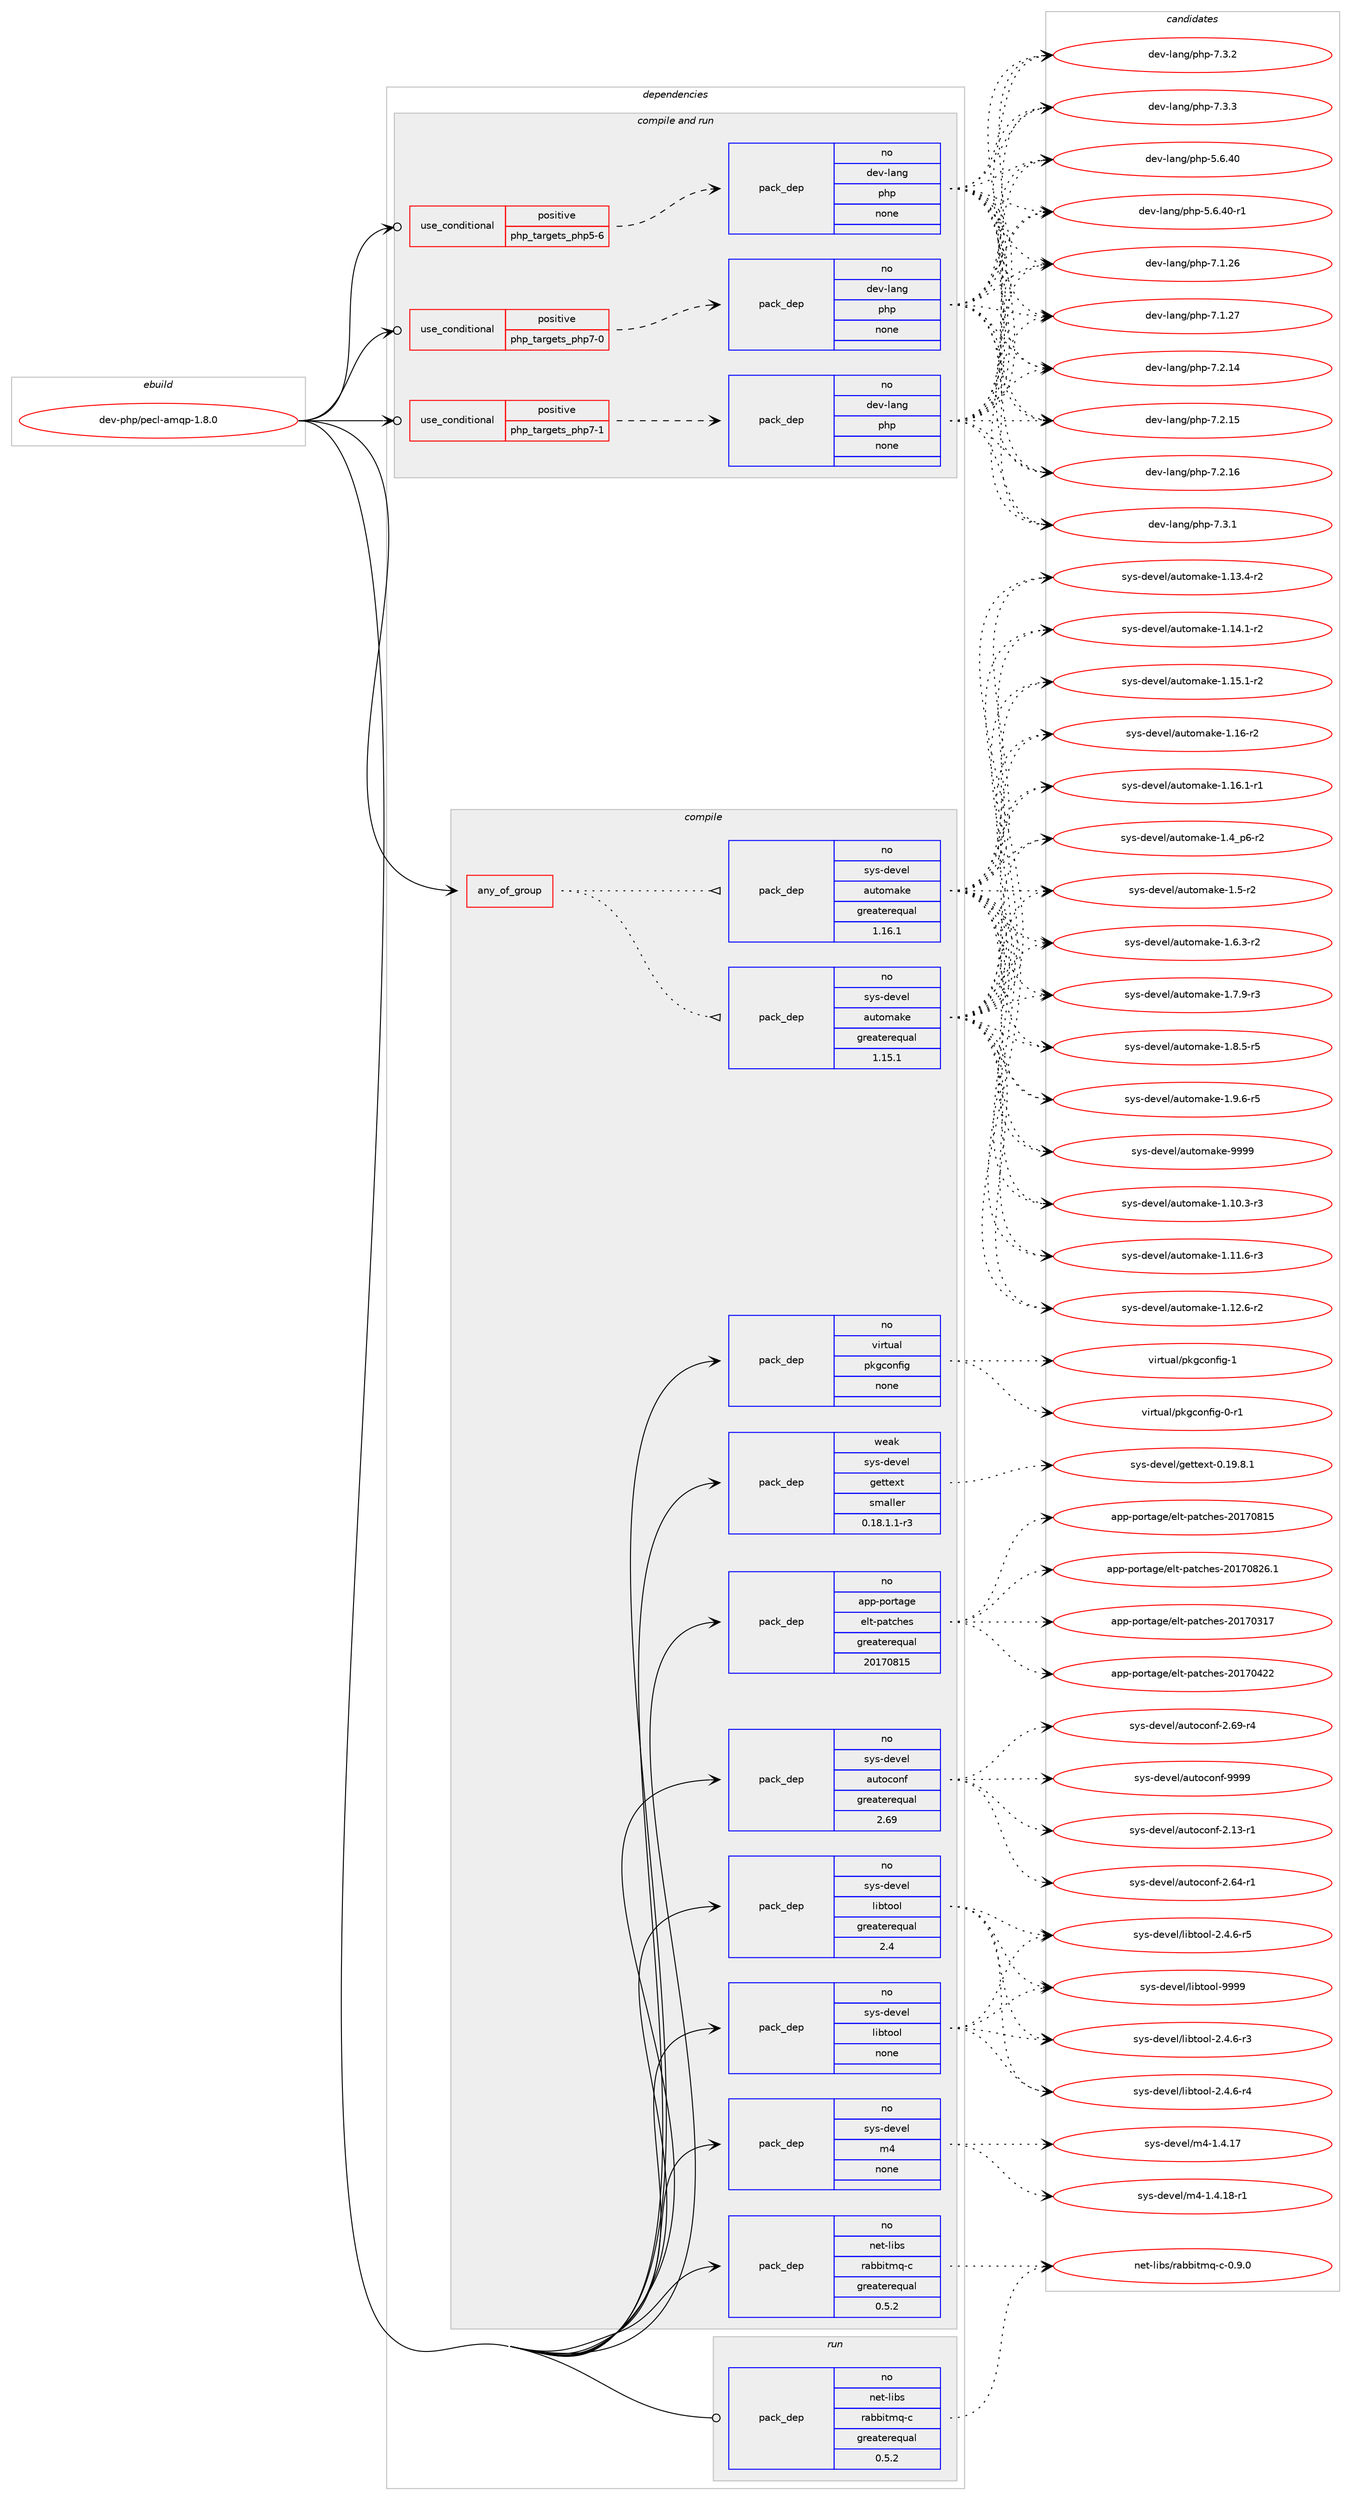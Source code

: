 digraph prolog {

# *************
# Graph options
# *************

newrank=true;
concentrate=true;
compound=true;
graph [rankdir=LR,fontname=Helvetica,fontsize=10,ranksep=1.5];#, ranksep=2.5, nodesep=0.2];
edge  [arrowhead=vee];
node  [fontname=Helvetica,fontsize=10];

# **********
# The ebuild
# **********

subgraph cluster_leftcol {
color=gray;
rank=same;
label=<<i>ebuild</i>>;
id [label="dev-php/pecl-amqp-1.8.0", color=red, width=4, href="../dev-php/pecl-amqp-1.8.0.svg"];
}

# ****************
# The dependencies
# ****************

subgraph cluster_midcol {
color=gray;
label=<<i>dependencies</i>>;
subgraph cluster_compile {
fillcolor="#eeeeee";
style=filled;
label=<<i>compile</i>>;
subgraph any22519 {
dependency1393144 [label=<<TABLE BORDER="0" CELLBORDER="1" CELLSPACING="0" CELLPADDING="4"><TR><TD CELLPADDING="10">any_of_group</TD></TR></TABLE>>, shape=none, color=red];subgraph pack1000709 {
dependency1393145 [label=<<TABLE BORDER="0" CELLBORDER="1" CELLSPACING="0" CELLPADDING="4" WIDTH="220"><TR><TD ROWSPAN="6" CELLPADDING="30">pack_dep</TD></TR><TR><TD WIDTH="110">no</TD></TR><TR><TD>sys-devel</TD></TR><TR><TD>automake</TD></TR><TR><TD>greaterequal</TD></TR><TR><TD>1.16.1</TD></TR></TABLE>>, shape=none, color=blue];
}
dependency1393144:e -> dependency1393145:w [weight=20,style="dotted",arrowhead="oinv"];
subgraph pack1000710 {
dependency1393146 [label=<<TABLE BORDER="0" CELLBORDER="1" CELLSPACING="0" CELLPADDING="4" WIDTH="220"><TR><TD ROWSPAN="6" CELLPADDING="30">pack_dep</TD></TR><TR><TD WIDTH="110">no</TD></TR><TR><TD>sys-devel</TD></TR><TR><TD>automake</TD></TR><TR><TD>greaterequal</TD></TR><TR><TD>1.15.1</TD></TR></TABLE>>, shape=none, color=blue];
}
dependency1393144:e -> dependency1393146:w [weight=20,style="dotted",arrowhead="oinv"];
}
id:e -> dependency1393144:w [weight=20,style="solid",arrowhead="vee"];
subgraph pack1000711 {
dependency1393147 [label=<<TABLE BORDER="0" CELLBORDER="1" CELLSPACING="0" CELLPADDING="4" WIDTH="220"><TR><TD ROWSPAN="6" CELLPADDING="30">pack_dep</TD></TR><TR><TD WIDTH="110">no</TD></TR><TR><TD>app-portage</TD></TR><TR><TD>elt-patches</TD></TR><TR><TD>greaterequal</TD></TR><TR><TD>20170815</TD></TR></TABLE>>, shape=none, color=blue];
}
id:e -> dependency1393147:w [weight=20,style="solid",arrowhead="vee"];
subgraph pack1000712 {
dependency1393148 [label=<<TABLE BORDER="0" CELLBORDER="1" CELLSPACING="0" CELLPADDING="4" WIDTH="220"><TR><TD ROWSPAN="6" CELLPADDING="30">pack_dep</TD></TR><TR><TD WIDTH="110">no</TD></TR><TR><TD>net-libs</TD></TR><TR><TD>rabbitmq-c</TD></TR><TR><TD>greaterequal</TD></TR><TR><TD>0.5.2</TD></TR></TABLE>>, shape=none, color=blue];
}
id:e -> dependency1393148:w [weight=20,style="solid",arrowhead="vee"];
subgraph pack1000713 {
dependency1393149 [label=<<TABLE BORDER="0" CELLBORDER="1" CELLSPACING="0" CELLPADDING="4" WIDTH="220"><TR><TD ROWSPAN="6" CELLPADDING="30">pack_dep</TD></TR><TR><TD WIDTH="110">no</TD></TR><TR><TD>sys-devel</TD></TR><TR><TD>autoconf</TD></TR><TR><TD>greaterequal</TD></TR><TR><TD>2.69</TD></TR></TABLE>>, shape=none, color=blue];
}
id:e -> dependency1393149:w [weight=20,style="solid",arrowhead="vee"];
subgraph pack1000714 {
dependency1393150 [label=<<TABLE BORDER="0" CELLBORDER="1" CELLSPACING="0" CELLPADDING="4" WIDTH="220"><TR><TD ROWSPAN="6" CELLPADDING="30">pack_dep</TD></TR><TR><TD WIDTH="110">no</TD></TR><TR><TD>sys-devel</TD></TR><TR><TD>libtool</TD></TR><TR><TD>greaterequal</TD></TR><TR><TD>2.4</TD></TR></TABLE>>, shape=none, color=blue];
}
id:e -> dependency1393150:w [weight=20,style="solid",arrowhead="vee"];
subgraph pack1000715 {
dependency1393151 [label=<<TABLE BORDER="0" CELLBORDER="1" CELLSPACING="0" CELLPADDING="4" WIDTH="220"><TR><TD ROWSPAN="6" CELLPADDING="30">pack_dep</TD></TR><TR><TD WIDTH="110">no</TD></TR><TR><TD>sys-devel</TD></TR><TR><TD>libtool</TD></TR><TR><TD>none</TD></TR><TR><TD></TD></TR></TABLE>>, shape=none, color=blue];
}
id:e -> dependency1393151:w [weight=20,style="solid",arrowhead="vee"];
subgraph pack1000716 {
dependency1393152 [label=<<TABLE BORDER="0" CELLBORDER="1" CELLSPACING="0" CELLPADDING="4" WIDTH="220"><TR><TD ROWSPAN="6" CELLPADDING="30">pack_dep</TD></TR><TR><TD WIDTH="110">no</TD></TR><TR><TD>sys-devel</TD></TR><TR><TD>m4</TD></TR><TR><TD>none</TD></TR><TR><TD></TD></TR></TABLE>>, shape=none, color=blue];
}
id:e -> dependency1393152:w [weight=20,style="solid",arrowhead="vee"];
subgraph pack1000717 {
dependency1393153 [label=<<TABLE BORDER="0" CELLBORDER="1" CELLSPACING="0" CELLPADDING="4" WIDTH="220"><TR><TD ROWSPAN="6" CELLPADDING="30">pack_dep</TD></TR><TR><TD WIDTH="110">no</TD></TR><TR><TD>virtual</TD></TR><TR><TD>pkgconfig</TD></TR><TR><TD>none</TD></TR><TR><TD></TD></TR></TABLE>>, shape=none, color=blue];
}
id:e -> dependency1393153:w [weight=20,style="solid",arrowhead="vee"];
subgraph pack1000718 {
dependency1393154 [label=<<TABLE BORDER="0" CELLBORDER="1" CELLSPACING="0" CELLPADDING="4" WIDTH="220"><TR><TD ROWSPAN="6" CELLPADDING="30">pack_dep</TD></TR><TR><TD WIDTH="110">weak</TD></TR><TR><TD>sys-devel</TD></TR><TR><TD>gettext</TD></TR><TR><TD>smaller</TD></TR><TR><TD>0.18.1.1-r3</TD></TR></TABLE>>, shape=none, color=blue];
}
id:e -> dependency1393154:w [weight=20,style="solid",arrowhead="vee"];
}
subgraph cluster_compileandrun {
fillcolor="#eeeeee";
style=filled;
label=<<i>compile and run</i>>;
subgraph cond369351 {
dependency1393155 [label=<<TABLE BORDER="0" CELLBORDER="1" CELLSPACING="0" CELLPADDING="4"><TR><TD ROWSPAN="3" CELLPADDING="10">use_conditional</TD></TR><TR><TD>positive</TD></TR><TR><TD>php_targets_php5-6</TD></TR></TABLE>>, shape=none, color=red];
subgraph pack1000719 {
dependency1393156 [label=<<TABLE BORDER="0" CELLBORDER="1" CELLSPACING="0" CELLPADDING="4" WIDTH="220"><TR><TD ROWSPAN="6" CELLPADDING="30">pack_dep</TD></TR><TR><TD WIDTH="110">no</TD></TR><TR><TD>dev-lang</TD></TR><TR><TD>php</TD></TR><TR><TD>none</TD></TR><TR><TD></TD></TR></TABLE>>, shape=none, color=blue];
}
dependency1393155:e -> dependency1393156:w [weight=20,style="dashed",arrowhead="vee"];
}
id:e -> dependency1393155:w [weight=20,style="solid",arrowhead="odotvee"];
subgraph cond369352 {
dependency1393157 [label=<<TABLE BORDER="0" CELLBORDER="1" CELLSPACING="0" CELLPADDING="4"><TR><TD ROWSPAN="3" CELLPADDING="10">use_conditional</TD></TR><TR><TD>positive</TD></TR><TR><TD>php_targets_php7-0</TD></TR></TABLE>>, shape=none, color=red];
subgraph pack1000720 {
dependency1393158 [label=<<TABLE BORDER="0" CELLBORDER="1" CELLSPACING="0" CELLPADDING="4" WIDTH="220"><TR><TD ROWSPAN="6" CELLPADDING="30">pack_dep</TD></TR><TR><TD WIDTH="110">no</TD></TR><TR><TD>dev-lang</TD></TR><TR><TD>php</TD></TR><TR><TD>none</TD></TR><TR><TD></TD></TR></TABLE>>, shape=none, color=blue];
}
dependency1393157:e -> dependency1393158:w [weight=20,style="dashed",arrowhead="vee"];
}
id:e -> dependency1393157:w [weight=20,style="solid",arrowhead="odotvee"];
subgraph cond369353 {
dependency1393159 [label=<<TABLE BORDER="0" CELLBORDER="1" CELLSPACING="0" CELLPADDING="4"><TR><TD ROWSPAN="3" CELLPADDING="10">use_conditional</TD></TR><TR><TD>positive</TD></TR><TR><TD>php_targets_php7-1</TD></TR></TABLE>>, shape=none, color=red];
subgraph pack1000721 {
dependency1393160 [label=<<TABLE BORDER="0" CELLBORDER="1" CELLSPACING="0" CELLPADDING="4" WIDTH="220"><TR><TD ROWSPAN="6" CELLPADDING="30">pack_dep</TD></TR><TR><TD WIDTH="110">no</TD></TR><TR><TD>dev-lang</TD></TR><TR><TD>php</TD></TR><TR><TD>none</TD></TR><TR><TD></TD></TR></TABLE>>, shape=none, color=blue];
}
dependency1393159:e -> dependency1393160:w [weight=20,style="dashed",arrowhead="vee"];
}
id:e -> dependency1393159:w [weight=20,style="solid",arrowhead="odotvee"];
}
subgraph cluster_run {
fillcolor="#eeeeee";
style=filled;
label=<<i>run</i>>;
subgraph pack1000722 {
dependency1393161 [label=<<TABLE BORDER="0" CELLBORDER="1" CELLSPACING="0" CELLPADDING="4" WIDTH="220"><TR><TD ROWSPAN="6" CELLPADDING="30">pack_dep</TD></TR><TR><TD WIDTH="110">no</TD></TR><TR><TD>net-libs</TD></TR><TR><TD>rabbitmq-c</TD></TR><TR><TD>greaterequal</TD></TR><TR><TD>0.5.2</TD></TR></TABLE>>, shape=none, color=blue];
}
id:e -> dependency1393161:w [weight=20,style="solid",arrowhead="odot"];
}
}

# **************
# The candidates
# **************

subgraph cluster_choices {
rank=same;
color=gray;
label=<<i>candidates</i>>;

subgraph choice1000709 {
color=black;
nodesep=1;
choice11512111545100101118101108479711711611110997107101454946494846514511451 [label="sys-devel/automake-1.10.3-r3", color=red, width=4,href="../sys-devel/automake-1.10.3-r3.svg"];
choice11512111545100101118101108479711711611110997107101454946494946544511451 [label="sys-devel/automake-1.11.6-r3", color=red, width=4,href="../sys-devel/automake-1.11.6-r3.svg"];
choice11512111545100101118101108479711711611110997107101454946495046544511450 [label="sys-devel/automake-1.12.6-r2", color=red, width=4,href="../sys-devel/automake-1.12.6-r2.svg"];
choice11512111545100101118101108479711711611110997107101454946495146524511450 [label="sys-devel/automake-1.13.4-r2", color=red, width=4,href="../sys-devel/automake-1.13.4-r2.svg"];
choice11512111545100101118101108479711711611110997107101454946495246494511450 [label="sys-devel/automake-1.14.1-r2", color=red, width=4,href="../sys-devel/automake-1.14.1-r2.svg"];
choice11512111545100101118101108479711711611110997107101454946495346494511450 [label="sys-devel/automake-1.15.1-r2", color=red, width=4,href="../sys-devel/automake-1.15.1-r2.svg"];
choice1151211154510010111810110847971171161111099710710145494649544511450 [label="sys-devel/automake-1.16-r2", color=red, width=4,href="../sys-devel/automake-1.16-r2.svg"];
choice11512111545100101118101108479711711611110997107101454946495446494511449 [label="sys-devel/automake-1.16.1-r1", color=red, width=4,href="../sys-devel/automake-1.16.1-r1.svg"];
choice115121115451001011181011084797117116111109971071014549465295112544511450 [label="sys-devel/automake-1.4_p6-r2", color=red, width=4,href="../sys-devel/automake-1.4_p6-r2.svg"];
choice11512111545100101118101108479711711611110997107101454946534511450 [label="sys-devel/automake-1.5-r2", color=red, width=4,href="../sys-devel/automake-1.5-r2.svg"];
choice115121115451001011181011084797117116111109971071014549465446514511450 [label="sys-devel/automake-1.6.3-r2", color=red, width=4,href="../sys-devel/automake-1.6.3-r2.svg"];
choice115121115451001011181011084797117116111109971071014549465546574511451 [label="sys-devel/automake-1.7.9-r3", color=red, width=4,href="../sys-devel/automake-1.7.9-r3.svg"];
choice115121115451001011181011084797117116111109971071014549465646534511453 [label="sys-devel/automake-1.8.5-r5", color=red, width=4,href="../sys-devel/automake-1.8.5-r5.svg"];
choice115121115451001011181011084797117116111109971071014549465746544511453 [label="sys-devel/automake-1.9.6-r5", color=red, width=4,href="../sys-devel/automake-1.9.6-r5.svg"];
choice115121115451001011181011084797117116111109971071014557575757 [label="sys-devel/automake-9999", color=red, width=4,href="../sys-devel/automake-9999.svg"];
dependency1393145:e -> choice11512111545100101118101108479711711611110997107101454946494846514511451:w [style=dotted,weight="100"];
dependency1393145:e -> choice11512111545100101118101108479711711611110997107101454946494946544511451:w [style=dotted,weight="100"];
dependency1393145:e -> choice11512111545100101118101108479711711611110997107101454946495046544511450:w [style=dotted,weight="100"];
dependency1393145:e -> choice11512111545100101118101108479711711611110997107101454946495146524511450:w [style=dotted,weight="100"];
dependency1393145:e -> choice11512111545100101118101108479711711611110997107101454946495246494511450:w [style=dotted,weight="100"];
dependency1393145:e -> choice11512111545100101118101108479711711611110997107101454946495346494511450:w [style=dotted,weight="100"];
dependency1393145:e -> choice1151211154510010111810110847971171161111099710710145494649544511450:w [style=dotted,weight="100"];
dependency1393145:e -> choice11512111545100101118101108479711711611110997107101454946495446494511449:w [style=dotted,weight="100"];
dependency1393145:e -> choice115121115451001011181011084797117116111109971071014549465295112544511450:w [style=dotted,weight="100"];
dependency1393145:e -> choice11512111545100101118101108479711711611110997107101454946534511450:w [style=dotted,weight="100"];
dependency1393145:e -> choice115121115451001011181011084797117116111109971071014549465446514511450:w [style=dotted,weight="100"];
dependency1393145:e -> choice115121115451001011181011084797117116111109971071014549465546574511451:w [style=dotted,weight="100"];
dependency1393145:e -> choice115121115451001011181011084797117116111109971071014549465646534511453:w [style=dotted,weight="100"];
dependency1393145:e -> choice115121115451001011181011084797117116111109971071014549465746544511453:w [style=dotted,weight="100"];
dependency1393145:e -> choice115121115451001011181011084797117116111109971071014557575757:w [style=dotted,weight="100"];
}
subgraph choice1000710 {
color=black;
nodesep=1;
choice11512111545100101118101108479711711611110997107101454946494846514511451 [label="sys-devel/automake-1.10.3-r3", color=red, width=4,href="../sys-devel/automake-1.10.3-r3.svg"];
choice11512111545100101118101108479711711611110997107101454946494946544511451 [label="sys-devel/automake-1.11.6-r3", color=red, width=4,href="../sys-devel/automake-1.11.6-r3.svg"];
choice11512111545100101118101108479711711611110997107101454946495046544511450 [label="sys-devel/automake-1.12.6-r2", color=red, width=4,href="../sys-devel/automake-1.12.6-r2.svg"];
choice11512111545100101118101108479711711611110997107101454946495146524511450 [label="sys-devel/automake-1.13.4-r2", color=red, width=4,href="../sys-devel/automake-1.13.4-r2.svg"];
choice11512111545100101118101108479711711611110997107101454946495246494511450 [label="sys-devel/automake-1.14.1-r2", color=red, width=4,href="../sys-devel/automake-1.14.1-r2.svg"];
choice11512111545100101118101108479711711611110997107101454946495346494511450 [label="sys-devel/automake-1.15.1-r2", color=red, width=4,href="../sys-devel/automake-1.15.1-r2.svg"];
choice1151211154510010111810110847971171161111099710710145494649544511450 [label="sys-devel/automake-1.16-r2", color=red, width=4,href="../sys-devel/automake-1.16-r2.svg"];
choice11512111545100101118101108479711711611110997107101454946495446494511449 [label="sys-devel/automake-1.16.1-r1", color=red, width=4,href="../sys-devel/automake-1.16.1-r1.svg"];
choice115121115451001011181011084797117116111109971071014549465295112544511450 [label="sys-devel/automake-1.4_p6-r2", color=red, width=4,href="../sys-devel/automake-1.4_p6-r2.svg"];
choice11512111545100101118101108479711711611110997107101454946534511450 [label="sys-devel/automake-1.5-r2", color=red, width=4,href="../sys-devel/automake-1.5-r2.svg"];
choice115121115451001011181011084797117116111109971071014549465446514511450 [label="sys-devel/automake-1.6.3-r2", color=red, width=4,href="../sys-devel/automake-1.6.3-r2.svg"];
choice115121115451001011181011084797117116111109971071014549465546574511451 [label="sys-devel/automake-1.7.9-r3", color=red, width=4,href="../sys-devel/automake-1.7.9-r3.svg"];
choice115121115451001011181011084797117116111109971071014549465646534511453 [label="sys-devel/automake-1.8.5-r5", color=red, width=4,href="../sys-devel/automake-1.8.5-r5.svg"];
choice115121115451001011181011084797117116111109971071014549465746544511453 [label="sys-devel/automake-1.9.6-r5", color=red, width=4,href="../sys-devel/automake-1.9.6-r5.svg"];
choice115121115451001011181011084797117116111109971071014557575757 [label="sys-devel/automake-9999", color=red, width=4,href="../sys-devel/automake-9999.svg"];
dependency1393146:e -> choice11512111545100101118101108479711711611110997107101454946494846514511451:w [style=dotted,weight="100"];
dependency1393146:e -> choice11512111545100101118101108479711711611110997107101454946494946544511451:w [style=dotted,weight="100"];
dependency1393146:e -> choice11512111545100101118101108479711711611110997107101454946495046544511450:w [style=dotted,weight="100"];
dependency1393146:e -> choice11512111545100101118101108479711711611110997107101454946495146524511450:w [style=dotted,weight="100"];
dependency1393146:e -> choice11512111545100101118101108479711711611110997107101454946495246494511450:w [style=dotted,weight="100"];
dependency1393146:e -> choice11512111545100101118101108479711711611110997107101454946495346494511450:w [style=dotted,weight="100"];
dependency1393146:e -> choice1151211154510010111810110847971171161111099710710145494649544511450:w [style=dotted,weight="100"];
dependency1393146:e -> choice11512111545100101118101108479711711611110997107101454946495446494511449:w [style=dotted,weight="100"];
dependency1393146:e -> choice115121115451001011181011084797117116111109971071014549465295112544511450:w [style=dotted,weight="100"];
dependency1393146:e -> choice11512111545100101118101108479711711611110997107101454946534511450:w [style=dotted,weight="100"];
dependency1393146:e -> choice115121115451001011181011084797117116111109971071014549465446514511450:w [style=dotted,weight="100"];
dependency1393146:e -> choice115121115451001011181011084797117116111109971071014549465546574511451:w [style=dotted,weight="100"];
dependency1393146:e -> choice115121115451001011181011084797117116111109971071014549465646534511453:w [style=dotted,weight="100"];
dependency1393146:e -> choice115121115451001011181011084797117116111109971071014549465746544511453:w [style=dotted,weight="100"];
dependency1393146:e -> choice115121115451001011181011084797117116111109971071014557575757:w [style=dotted,weight="100"];
}
subgraph choice1000711 {
color=black;
nodesep=1;
choice97112112451121111141169710310147101108116451129711699104101115455048495548514955 [label="app-portage/elt-patches-20170317", color=red, width=4,href="../app-portage/elt-patches-20170317.svg"];
choice97112112451121111141169710310147101108116451129711699104101115455048495548525050 [label="app-portage/elt-patches-20170422", color=red, width=4,href="../app-portage/elt-patches-20170422.svg"];
choice97112112451121111141169710310147101108116451129711699104101115455048495548564953 [label="app-portage/elt-patches-20170815", color=red, width=4,href="../app-portage/elt-patches-20170815.svg"];
choice971121124511211111411697103101471011081164511297116991041011154550484955485650544649 [label="app-portage/elt-patches-20170826.1", color=red, width=4,href="../app-portage/elt-patches-20170826.1.svg"];
dependency1393147:e -> choice97112112451121111141169710310147101108116451129711699104101115455048495548514955:w [style=dotted,weight="100"];
dependency1393147:e -> choice97112112451121111141169710310147101108116451129711699104101115455048495548525050:w [style=dotted,weight="100"];
dependency1393147:e -> choice97112112451121111141169710310147101108116451129711699104101115455048495548564953:w [style=dotted,weight="100"];
dependency1393147:e -> choice971121124511211111411697103101471011081164511297116991041011154550484955485650544649:w [style=dotted,weight="100"];
}
subgraph choice1000712 {
color=black;
nodesep=1;
choice1101011164510810598115471149798981051161091134599454846574648 [label="net-libs/rabbitmq-c-0.9.0", color=red, width=4,href="../net-libs/rabbitmq-c-0.9.0.svg"];
dependency1393148:e -> choice1101011164510810598115471149798981051161091134599454846574648:w [style=dotted,weight="100"];
}
subgraph choice1000713 {
color=black;
nodesep=1;
choice1151211154510010111810110847971171161119911111010245504649514511449 [label="sys-devel/autoconf-2.13-r1", color=red, width=4,href="../sys-devel/autoconf-2.13-r1.svg"];
choice1151211154510010111810110847971171161119911111010245504654524511449 [label="sys-devel/autoconf-2.64-r1", color=red, width=4,href="../sys-devel/autoconf-2.64-r1.svg"];
choice1151211154510010111810110847971171161119911111010245504654574511452 [label="sys-devel/autoconf-2.69-r4", color=red, width=4,href="../sys-devel/autoconf-2.69-r4.svg"];
choice115121115451001011181011084797117116111991111101024557575757 [label="sys-devel/autoconf-9999", color=red, width=4,href="../sys-devel/autoconf-9999.svg"];
dependency1393149:e -> choice1151211154510010111810110847971171161119911111010245504649514511449:w [style=dotted,weight="100"];
dependency1393149:e -> choice1151211154510010111810110847971171161119911111010245504654524511449:w [style=dotted,weight="100"];
dependency1393149:e -> choice1151211154510010111810110847971171161119911111010245504654574511452:w [style=dotted,weight="100"];
dependency1393149:e -> choice115121115451001011181011084797117116111991111101024557575757:w [style=dotted,weight="100"];
}
subgraph choice1000714 {
color=black;
nodesep=1;
choice1151211154510010111810110847108105981161111111084550465246544511451 [label="sys-devel/libtool-2.4.6-r3", color=red, width=4,href="../sys-devel/libtool-2.4.6-r3.svg"];
choice1151211154510010111810110847108105981161111111084550465246544511452 [label="sys-devel/libtool-2.4.6-r4", color=red, width=4,href="../sys-devel/libtool-2.4.6-r4.svg"];
choice1151211154510010111810110847108105981161111111084550465246544511453 [label="sys-devel/libtool-2.4.6-r5", color=red, width=4,href="../sys-devel/libtool-2.4.6-r5.svg"];
choice1151211154510010111810110847108105981161111111084557575757 [label="sys-devel/libtool-9999", color=red, width=4,href="../sys-devel/libtool-9999.svg"];
dependency1393150:e -> choice1151211154510010111810110847108105981161111111084550465246544511451:w [style=dotted,weight="100"];
dependency1393150:e -> choice1151211154510010111810110847108105981161111111084550465246544511452:w [style=dotted,weight="100"];
dependency1393150:e -> choice1151211154510010111810110847108105981161111111084550465246544511453:w [style=dotted,weight="100"];
dependency1393150:e -> choice1151211154510010111810110847108105981161111111084557575757:w [style=dotted,weight="100"];
}
subgraph choice1000715 {
color=black;
nodesep=1;
choice1151211154510010111810110847108105981161111111084550465246544511451 [label="sys-devel/libtool-2.4.6-r3", color=red, width=4,href="../sys-devel/libtool-2.4.6-r3.svg"];
choice1151211154510010111810110847108105981161111111084550465246544511452 [label="sys-devel/libtool-2.4.6-r4", color=red, width=4,href="../sys-devel/libtool-2.4.6-r4.svg"];
choice1151211154510010111810110847108105981161111111084550465246544511453 [label="sys-devel/libtool-2.4.6-r5", color=red, width=4,href="../sys-devel/libtool-2.4.6-r5.svg"];
choice1151211154510010111810110847108105981161111111084557575757 [label="sys-devel/libtool-9999", color=red, width=4,href="../sys-devel/libtool-9999.svg"];
dependency1393151:e -> choice1151211154510010111810110847108105981161111111084550465246544511451:w [style=dotted,weight="100"];
dependency1393151:e -> choice1151211154510010111810110847108105981161111111084550465246544511452:w [style=dotted,weight="100"];
dependency1393151:e -> choice1151211154510010111810110847108105981161111111084550465246544511453:w [style=dotted,weight="100"];
dependency1393151:e -> choice1151211154510010111810110847108105981161111111084557575757:w [style=dotted,weight="100"];
}
subgraph choice1000716 {
color=black;
nodesep=1;
choice11512111545100101118101108471095245494652464955 [label="sys-devel/m4-1.4.17", color=red, width=4,href="../sys-devel/m4-1.4.17.svg"];
choice115121115451001011181011084710952454946524649564511449 [label="sys-devel/m4-1.4.18-r1", color=red, width=4,href="../sys-devel/m4-1.4.18-r1.svg"];
dependency1393152:e -> choice11512111545100101118101108471095245494652464955:w [style=dotted,weight="100"];
dependency1393152:e -> choice115121115451001011181011084710952454946524649564511449:w [style=dotted,weight="100"];
}
subgraph choice1000717 {
color=black;
nodesep=1;
choice11810511411611797108471121071039911111010210510345484511449 [label="virtual/pkgconfig-0-r1", color=red, width=4,href="../virtual/pkgconfig-0-r1.svg"];
choice1181051141161179710847112107103991111101021051034549 [label="virtual/pkgconfig-1", color=red, width=4,href="../virtual/pkgconfig-1.svg"];
dependency1393153:e -> choice11810511411611797108471121071039911111010210510345484511449:w [style=dotted,weight="100"];
dependency1393153:e -> choice1181051141161179710847112107103991111101021051034549:w [style=dotted,weight="100"];
}
subgraph choice1000718 {
color=black;
nodesep=1;
choice1151211154510010111810110847103101116116101120116454846495746564649 [label="sys-devel/gettext-0.19.8.1", color=red, width=4,href="../sys-devel/gettext-0.19.8.1.svg"];
dependency1393154:e -> choice1151211154510010111810110847103101116116101120116454846495746564649:w [style=dotted,weight="100"];
}
subgraph choice1000719 {
color=black;
nodesep=1;
choice10010111845108971101034711210411245534654465248 [label="dev-lang/php-5.6.40", color=red, width=4,href="../dev-lang/php-5.6.40.svg"];
choice100101118451089711010347112104112455346544652484511449 [label="dev-lang/php-5.6.40-r1", color=red, width=4,href="../dev-lang/php-5.6.40-r1.svg"];
choice10010111845108971101034711210411245554649465054 [label="dev-lang/php-7.1.26", color=red, width=4,href="../dev-lang/php-7.1.26.svg"];
choice10010111845108971101034711210411245554649465055 [label="dev-lang/php-7.1.27", color=red, width=4,href="../dev-lang/php-7.1.27.svg"];
choice10010111845108971101034711210411245554650464952 [label="dev-lang/php-7.2.14", color=red, width=4,href="../dev-lang/php-7.2.14.svg"];
choice10010111845108971101034711210411245554650464953 [label="dev-lang/php-7.2.15", color=red, width=4,href="../dev-lang/php-7.2.15.svg"];
choice10010111845108971101034711210411245554650464954 [label="dev-lang/php-7.2.16", color=red, width=4,href="../dev-lang/php-7.2.16.svg"];
choice100101118451089711010347112104112455546514649 [label="dev-lang/php-7.3.1", color=red, width=4,href="../dev-lang/php-7.3.1.svg"];
choice100101118451089711010347112104112455546514650 [label="dev-lang/php-7.3.2", color=red, width=4,href="../dev-lang/php-7.3.2.svg"];
choice100101118451089711010347112104112455546514651 [label="dev-lang/php-7.3.3", color=red, width=4,href="../dev-lang/php-7.3.3.svg"];
dependency1393156:e -> choice10010111845108971101034711210411245534654465248:w [style=dotted,weight="100"];
dependency1393156:e -> choice100101118451089711010347112104112455346544652484511449:w [style=dotted,weight="100"];
dependency1393156:e -> choice10010111845108971101034711210411245554649465054:w [style=dotted,weight="100"];
dependency1393156:e -> choice10010111845108971101034711210411245554649465055:w [style=dotted,weight="100"];
dependency1393156:e -> choice10010111845108971101034711210411245554650464952:w [style=dotted,weight="100"];
dependency1393156:e -> choice10010111845108971101034711210411245554650464953:w [style=dotted,weight="100"];
dependency1393156:e -> choice10010111845108971101034711210411245554650464954:w [style=dotted,weight="100"];
dependency1393156:e -> choice100101118451089711010347112104112455546514649:w [style=dotted,weight="100"];
dependency1393156:e -> choice100101118451089711010347112104112455546514650:w [style=dotted,weight="100"];
dependency1393156:e -> choice100101118451089711010347112104112455546514651:w [style=dotted,weight="100"];
}
subgraph choice1000720 {
color=black;
nodesep=1;
choice10010111845108971101034711210411245534654465248 [label="dev-lang/php-5.6.40", color=red, width=4,href="../dev-lang/php-5.6.40.svg"];
choice100101118451089711010347112104112455346544652484511449 [label="dev-lang/php-5.6.40-r1", color=red, width=4,href="../dev-lang/php-5.6.40-r1.svg"];
choice10010111845108971101034711210411245554649465054 [label="dev-lang/php-7.1.26", color=red, width=4,href="../dev-lang/php-7.1.26.svg"];
choice10010111845108971101034711210411245554649465055 [label="dev-lang/php-7.1.27", color=red, width=4,href="../dev-lang/php-7.1.27.svg"];
choice10010111845108971101034711210411245554650464952 [label="dev-lang/php-7.2.14", color=red, width=4,href="../dev-lang/php-7.2.14.svg"];
choice10010111845108971101034711210411245554650464953 [label="dev-lang/php-7.2.15", color=red, width=4,href="../dev-lang/php-7.2.15.svg"];
choice10010111845108971101034711210411245554650464954 [label="dev-lang/php-7.2.16", color=red, width=4,href="../dev-lang/php-7.2.16.svg"];
choice100101118451089711010347112104112455546514649 [label="dev-lang/php-7.3.1", color=red, width=4,href="../dev-lang/php-7.3.1.svg"];
choice100101118451089711010347112104112455546514650 [label="dev-lang/php-7.3.2", color=red, width=4,href="../dev-lang/php-7.3.2.svg"];
choice100101118451089711010347112104112455546514651 [label="dev-lang/php-7.3.3", color=red, width=4,href="../dev-lang/php-7.3.3.svg"];
dependency1393158:e -> choice10010111845108971101034711210411245534654465248:w [style=dotted,weight="100"];
dependency1393158:e -> choice100101118451089711010347112104112455346544652484511449:w [style=dotted,weight="100"];
dependency1393158:e -> choice10010111845108971101034711210411245554649465054:w [style=dotted,weight="100"];
dependency1393158:e -> choice10010111845108971101034711210411245554649465055:w [style=dotted,weight="100"];
dependency1393158:e -> choice10010111845108971101034711210411245554650464952:w [style=dotted,weight="100"];
dependency1393158:e -> choice10010111845108971101034711210411245554650464953:w [style=dotted,weight="100"];
dependency1393158:e -> choice10010111845108971101034711210411245554650464954:w [style=dotted,weight="100"];
dependency1393158:e -> choice100101118451089711010347112104112455546514649:w [style=dotted,weight="100"];
dependency1393158:e -> choice100101118451089711010347112104112455546514650:w [style=dotted,weight="100"];
dependency1393158:e -> choice100101118451089711010347112104112455546514651:w [style=dotted,weight="100"];
}
subgraph choice1000721 {
color=black;
nodesep=1;
choice10010111845108971101034711210411245534654465248 [label="dev-lang/php-5.6.40", color=red, width=4,href="../dev-lang/php-5.6.40.svg"];
choice100101118451089711010347112104112455346544652484511449 [label="dev-lang/php-5.6.40-r1", color=red, width=4,href="../dev-lang/php-5.6.40-r1.svg"];
choice10010111845108971101034711210411245554649465054 [label="dev-lang/php-7.1.26", color=red, width=4,href="../dev-lang/php-7.1.26.svg"];
choice10010111845108971101034711210411245554649465055 [label="dev-lang/php-7.1.27", color=red, width=4,href="../dev-lang/php-7.1.27.svg"];
choice10010111845108971101034711210411245554650464952 [label="dev-lang/php-7.2.14", color=red, width=4,href="../dev-lang/php-7.2.14.svg"];
choice10010111845108971101034711210411245554650464953 [label="dev-lang/php-7.2.15", color=red, width=4,href="../dev-lang/php-7.2.15.svg"];
choice10010111845108971101034711210411245554650464954 [label="dev-lang/php-7.2.16", color=red, width=4,href="../dev-lang/php-7.2.16.svg"];
choice100101118451089711010347112104112455546514649 [label="dev-lang/php-7.3.1", color=red, width=4,href="../dev-lang/php-7.3.1.svg"];
choice100101118451089711010347112104112455546514650 [label="dev-lang/php-7.3.2", color=red, width=4,href="../dev-lang/php-7.3.2.svg"];
choice100101118451089711010347112104112455546514651 [label="dev-lang/php-7.3.3", color=red, width=4,href="../dev-lang/php-7.3.3.svg"];
dependency1393160:e -> choice10010111845108971101034711210411245534654465248:w [style=dotted,weight="100"];
dependency1393160:e -> choice100101118451089711010347112104112455346544652484511449:w [style=dotted,weight="100"];
dependency1393160:e -> choice10010111845108971101034711210411245554649465054:w [style=dotted,weight="100"];
dependency1393160:e -> choice10010111845108971101034711210411245554649465055:w [style=dotted,weight="100"];
dependency1393160:e -> choice10010111845108971101034711210411245554650464952:w [style=dotted,weight="100"];
dependency1393160:e -> choice10010111845108971101034711210411245554650464953:w [style=dotted,weight="100"];
dependency1393160:e -> choice10010111845108971101034711210411245554650464954:w [style=dotted,weight="100"];
dependency1393160:e -> choice100101118451089711010347112104112455546514649:w [style=dotted,weight="100"];
dependency1393160:e -> choice100101118451089711010347112104112455546514650:w [style=dotted,weight="100"];
dependency1393160:e -> choice100101118451089711010347112104112455546514651:w [style=dotted,weight="100"];
}
subgraph choice1000722 {
color=black;
nodesep=1;
choice1101011164510810598115471149798981051161091134599454846574648 [label="net-libs/rabbitmq-c-0.9.0", color=red, width=4,href="../net-libs/rabbitmq-c-0.9.0.svg"];
dependency1393161:e -> choice1101011164510810598115471149798981051161091134599454846574648:w [style=dotted,weight="100"];
}
}

}
